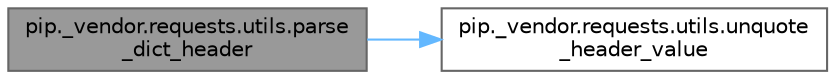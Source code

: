 digraph "pip._vendor.requests.utils.parse_dict_header"
{
 // LATEX_PDF_SIZE
  bgcolor="transparent";
  edge [fontname=Helvetica,fontsize=10,labelfontname=Helvetica,labelfontsize=10];
  node [fontname=Helvetica,fontsize=10,shape=box,height=0.2,width=0.4];
  rankdir="LR";
  Node1 [id="Node000001",label="pip._vendor.requests.utils.parse\l_dict_header",height=0.2,width=0.4,color="gray40", fillcolor="grey60", style="filled", fontcolor="black",tooltip=" "];
  Node1 -> Node2 [id="edge1_Node000001_Node000002",color="steelblue1",style="solid",tooltip=" "];
  Node2 [id="Node000002",label="pip._vendor.requests.utils.unquote\l_header_value",height=0.2,width=0.4,color="grey40", fillcolor="white", style="filled",URL="$namespacepip_1_1__vendor_1_1requests_1_1utils.html#a6293a26c126a1ed3ce7aa569159c82a3",tooltip=" "];
}

